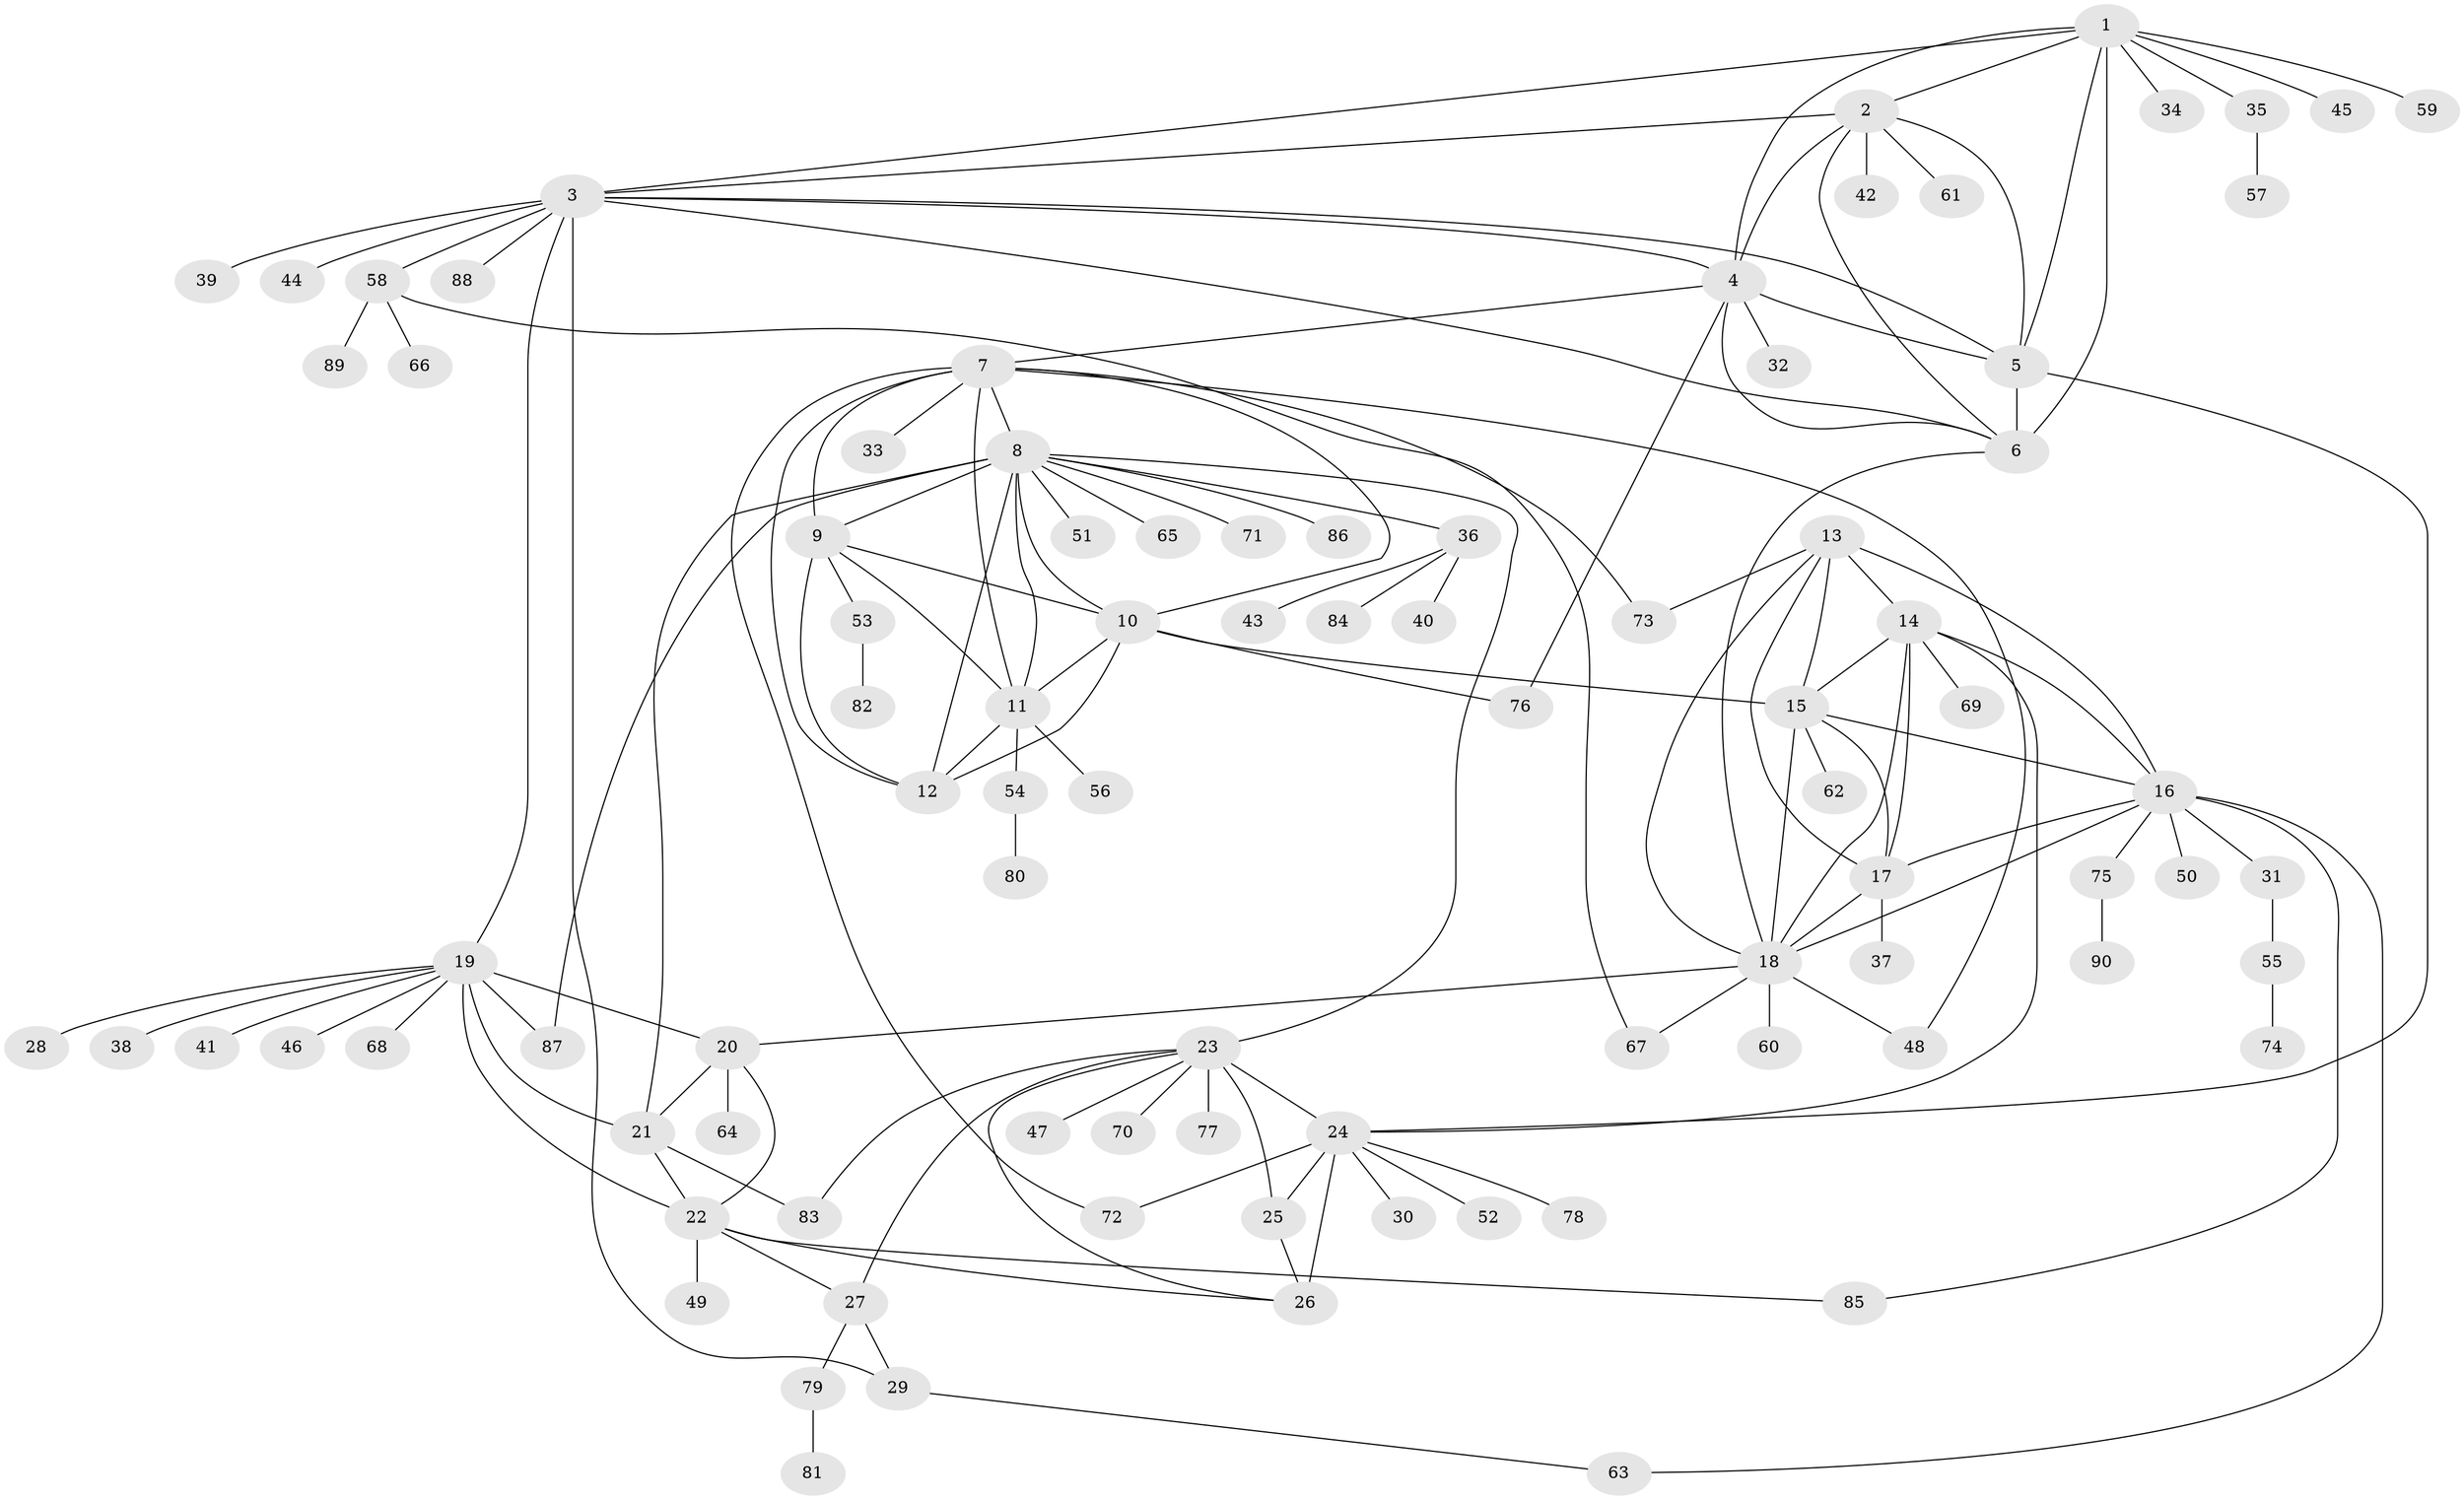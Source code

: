 // original degree distribution, {10: 0.023809523809523808, 8: 0.07142857142857142, 12: 0.015873015873015872, 9: 0.007936507936507936, 7: 0.031746031746031744, 6: 0.031746031746031744, 11: 0.031746031746031744, 14: 0.007936507936507936, 5: 0.023809523809523808, 1: 0.5634920634920635, 3: 0.007936507936507936, 2: 0.16666666666666666, 4: 0.015873015873015872}
// Generated by graph-tools (version 1.1) at 2025/52/03/04/25 22:52:18]
// undirected, 90 vertices, 142 edges
graph export_dot {
  node [color=gray90,style=filled];
  1;
  2;
  3;
  4;
  5;
  6;
  7;
  8;
  9;
  10;
  11;
  12;
  13;
  14;
  15;
  16;
  17;
  18;
  19;
  20;
  21;
  22;
  23;
  24;
  25;
  26;
  27;
  28;
  29;
  30;
  31;
  32;
  33;
  34;
  35;
  36;
  37;
  38;
  39;
  40;
  41;
  42;
  43;
  44;
  45;
  46;
  47;
  48;
  49;
  50;
  51;
  52;
  53;
  54;
  55;
  56;
  57;
  58;
  59;
  60;
  61;
  62;
  63;
  64;
  65;
  66;
  67;
  68;
  69;
  70;
  71;
  72;
  73;
  74;
  75;
  76;
  77;
  78;
  79;
  80;
  81;
  82;
  83;
  84;
  85;
  86;
  87;
  88;
  89;
  90;
  1 -- 2 [weight=1.0];
  1 -- 3 [weight=1.0];
  1 -- 4 [weight=1.0];
  1 -- 5 [weight=1.0];
  1 -- 6 [weight=1.0];
  1 -- 34 [weight=1.0];
  1 -- 35 [weight=1.0];
  1 -- 45 [weight=1.0];
  1 -- 59 [weight=1.0];
  2 -- 3 [weight=1.0];
  2 -- 4 [weight=1.0];
  2 -- 5 [weight=1.0];
  2 -- 6 [weight=1.0];
  2 -- 42 [weight=1.0];
  2 -- 61 [weight=1.0];
  3 -- 4 [weight=1.0];
  3 -- 5 [weight=1.0];
  3 -- 6 [weight=1.0];
  3 -- 19 [weight=1.0];
  3 -- 29 [weight=1.0];
  3 -- 39 [weight=1.0];
  3 -- 44 [weight=1.0];
  3 -- 58 [weight=1.0];
  3 -- 88 [weight=1.0];
  4 -- 5 [weight=1.0];
  4 -- 6 [weight=1.0];
  4 -- 7 [weight=1.0];
  4 -- 32 [weight=1.0];
  4 -- 76 [weight=1.0];
  5 -- 6 [weight=1.0];
  5 -- 24 [weight=1.0];
  6 -- 18 [weight=1.0];
  7 -- 8 [weight=1.0];
  7 -- 9 [weight=1.0];
  7 -- 10 [weight=1.0];
  7 -- 11 [weight=1.0];
  7 -- 12 [weight=1.0];
  7 -- 33 [weight=1.0];
  7 -- 48 [weight=1.0];
  7 -- 72 [weight=1.0];
  7 -- 73 [weight=1.0];
  8 -- 9 [weight=1.0];
  8 -- 10 [weight=1.0];
  8 -- 11 [weight=1.0];
  8 -- 12 [weight=1.0];
  8 -- 21 [weight=1.0];
  8 -- 23 [weight=1.0];
  8 -- 36 [weight=1.0];
  8 -- 51 [weight=1.0];
  8 -- 65 [weight=1.0];
  8 -- 71 [weight=1.0];
  8 -- 86 [weight=1.0];
  8 -- 87 [weight=1.0];
  9 -- 10 [weight=1.0];
  9 -- 11 [weight=1.0];
  9 -- 12 [weight=1.0];
  9 -- 53 [weight=1.0];
  10 -- 11 [weight=1.0];
  10 -- 12 [weight=1.0];
  10 -- 15 [weight=1.0];
  10 -- 76 [weight=1.0];
  11 -- 12 [weight=1.0];
  11 -- 54 [weight=1.0];
  11 -- 56 [weight=1.0];
  13 -- 14 [weight=1.0];
  13 -- 15 [weight=1.0];
  13 -- 16 [weight=1.0];
  13 -- 17 [weight=1.0];
  13 -- 18 [weight=1.0];
  13 -- 73 [weight=1.0];
  14 -- 15 [weight=1.0];
  14 -- 16 [weight=1.0];
  14 -- 17 [weight=1.0];
  14 -- 18 [weight=1.0];
  14 -- 24 [weight=1.0];
  14 -- 69 [weight=1.0];
  15 -- 16 [weight=1.0];
  15 -- 17 [weight=1.0];
  15 -- 18 [weight=1.0];
  15 -- 62 [weight=1.0];
  16 -- 17 [weight=1.0];
  16 -- 18 [weight=1.0];
  16 -- 31 [weight=1.0];
  16 -- 50 [weight=1.0];
  16 -- 63 [weight=1.0];
  16 -- 75 [weight=1.0];
  16 -- 85 [weight=1.0];
  17 -- 18 [weight=1.0];
  17 -- 37 [weight=1.0];
  18 -- 20 [weight=1.0];
  18 -- 48 [weight=1.0];
  18 -- 60 [weight=1.0];
  18 -- 67 [weight=1.0];
  19 -- 20 [weight=3.0];
  19 -- 21 [weight=3.0];
  19 -- 22 [weight=3.0];
  19 -- 28 [weight=1.0];
  19 -- 38 [weight=1.0];
  19 -- 41 [weight=1.0];
  19 -- 46 [weight=1.0];
  19 -- 68 [weight=1.0];
  19 -- 87 [weight=1.0];
  20 -- 21 [weight=1.0];
  20 -- 22 [weight=1.0];
  20 -- 64 [weight=1.0];
  21 -- 22 [weight=1.0];
  21 -- 83 [weight=1.0];
  22 -- 26 [weight=1.0];
  22 -- 27 [weight=1.0];
  22 -- 49 [weight=1.0];
  22 -- 85 [weight=1.0];
  23 -- 24 [weight=3.0];
  23 -- 25 [weight=1.0];
  23 -- 26 [weight=1.0];
  23 -- 27 [weight=1.0];
  23 -- 47 [weight=1.0];
  23 -- 70 [weight=1.0];
  23 -- 77 [weight=1.0];
  23 -- 83 [weight=1.0];
  24 -- 25 [weight=3.0];
  24 -- 26 [weight=3.0];
  24 -- 30 [weight=1.0];
  24 -- 52 [weight=1.0];
  24 -- 72 [weight=1.0];
  24 -- 78 [weight=1.0];
  25 -- 26 [weight=1.0];
  27 -- 29 [weight=1.0];
  27 -- 79 [weight=1.0];
  29 -- 63 [weight=1.0];
  31 -- 55 [weight=1.0];
  35 -- 57 [weight=1.0];
  36 -- 40 [weight=1.0];
  36 -- 43 [weight=1.0];
  36 -- 84 [weight=1.0];
  53 -- 82 [weight=1.0];
  54 -- 80 [weight=1.0];
  55 -- 74 [weight=1.0];
  58 -- 66 [weight=1.0];
  58 -- 67 [weight=1.0];
  58 -- 89 [weight=1.0];
  75 -- 90 [weight=1.0];
  79 -- 81 [weight=1.0];
}
